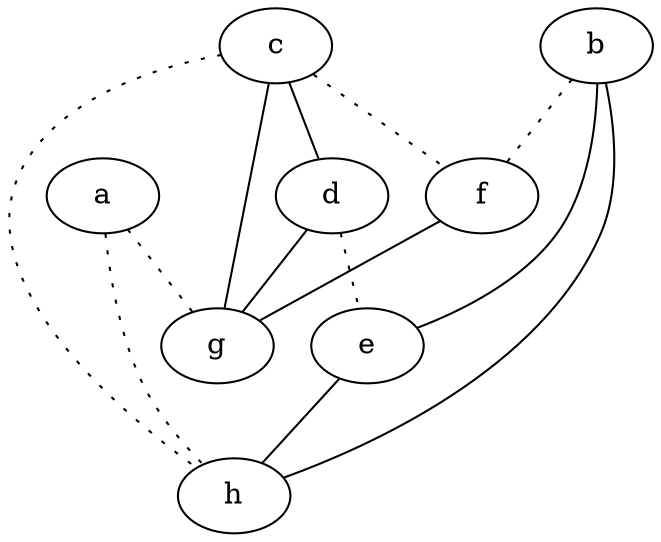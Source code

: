 graph {
a -- g [style=dotted];
a -- h [style=dotted];
b -- e;
b -- f [style=dotted];
b -- h;
c -- d;
c -- f [style=dotted];
c -- g;
c -- h [style=dotted];
d -- e [style=dotted];
d -- g;
e -- h;
f -- g;
}
